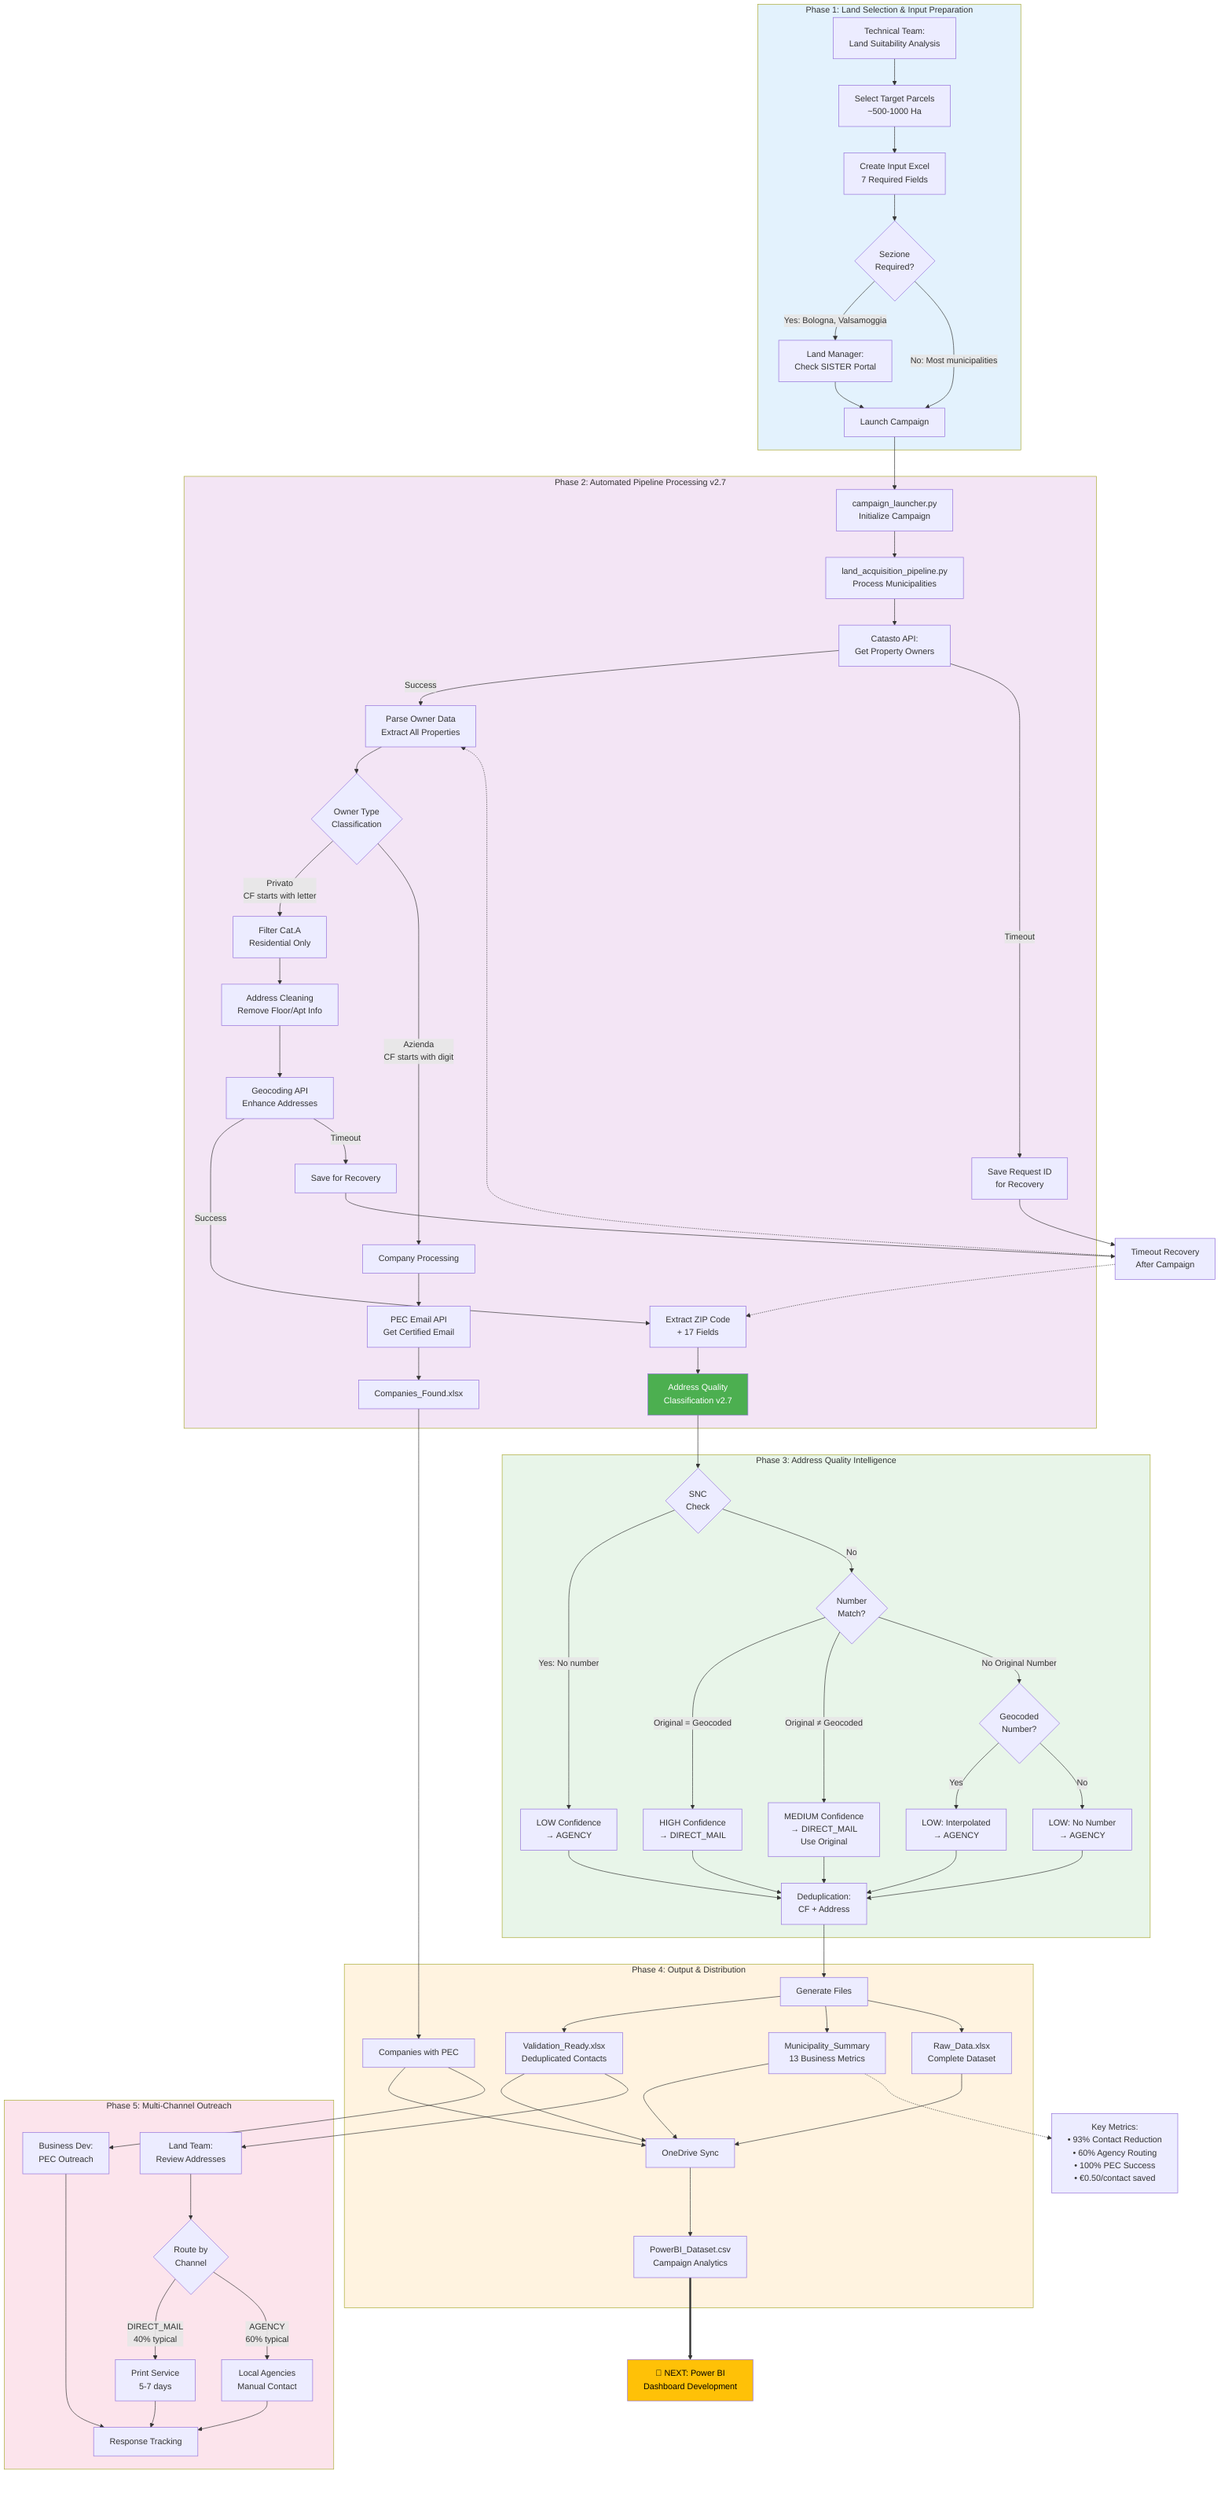 graph TB
    %% Phase 1: Input Preparation
    subgraph P1["Phase 1: Land Selection & Input Preparation"]
        A[Technical Team:<br/>Land Suitability Analysis] --> B[Select Target Parcels<br/>~500-1000 Ha]
        B --> C[Create Input Excel<br/>7 Required Fields]
        C --> D{Sezione<br/>Required?}
        D -->|Yes: Bologna, Valsamoggia| E[Land Manager:<br/>Check SISTER Portal]
        D -->|No: Most municipalities| F[Launch Campaign]
        E --> F
    end
    
    %% Phase 2: Data Acquisition & Processing
    subgraph P2["Phase 2: Automated Pipeline Processing v2.7"]
        F --> G[campaign_launcher.py<br/>Initialize Campaign]
        G --> H[land_acquisition_pipeline.py<br/>Process Municipalities]
        
        H --> I[Catasto API:<br/>Get Property Owners]
        I -->|Success| J[Parse Owner Data<br/>Extract All Properties]
        I -->|Timeout| T1[Save Request ID<br/>for Recovery]
        
        J --> K{Owner Type<br/>Classification}
        K -->|Privato<br/>CF starts with letter| L[Filter Cat.A<br/>Residential Only]
        K -->|Azienda<br/>CF starts with digit| M[Company Processing]
        
        L --> N[Address Cleaning<br/>Remove Floor/Apt Info]
        M --> O[PEC Email API<br/>Get Certified Email]
        
        N --> P[Geocoding API<br/>Enhance Addresses]
        P -->|Success| Q[Extract ZIP Code<br/>+ 17 Fields]
        P -->|Timeout| T2[Save for Recovery]
        
        Q --> R[Address Quality<br/>Classification v2.7]
        O --> S[Companies_Found.xlsx]
    end
    
    %% Phase 3: Quality Intelligence
    subgraph P3["Phase 3: Address Quality Intelligence"]
        R --> U1{SNC<br/>Check}
        U1 -->|Yes: No number| V1[LOW Confidence<br/>→ AGENCY]
        U1 -->|No| U2{Number<br/>Match?}
        
        U2 -->|Original = Geocoded| V2[HIGH Confidence<br/>→ DIRECT_MAIL]
        U2 -->|Original ≠ Geocoded| V3[MEDIUM Confidence<br/>→ DIRECT_MAIL<br/>Use Original]
        U2 -->|No Original Number| U3{Geocoded<br/>Number?}
        
        U3 -->|Yes| V4[LOW: Interpolated<br/>→ AGENCY]
        U3 -->|No| V5[LOW: No Number<br/>→ AGENCY]
        
        V1 --> W[Deduplication:<br/>CF + Address]
        V2 --> W
        V3 --> W
        V4 --> W
        V5 --> W
    end
    
    %% Phase 4: Output Generation
    subgraph P4["Phase 4: Output & Distribution"]
        W --> X[Generate Files]
        X --> Y1[Validation_Ready.xlsx<br/>Deduplicated Contacts]
        X --> Y2[Municipality_Summary<br/>13 Business Metrics]
        X --> Y3[Raw_Data.xlsx<br/>Complete Dataset]
        
        S --> Y4[Companies with PEC]
        
        Y1 --> Z1[OneDrive Sync]
        Y2 --> Z1
        Y3 --> Z1
        Y4 --> Z1
        
        Z1 --> Z2[PowerBI_Dataset.csv<br/>Campaign Analytics]
    end
    
    %% Phase 5: Team Execution
    subgraph P5["Phase 5: Multi-Channel Outreach"]
        Y1 --> AA[Land Team:<br/>Review Addresses]
        AA --> AB{Route by<br/>Channel}
        
        AB -->|DIRECT_MAIL<br/>40% typical| AC[Print Service<br/>5-7 days]
        AB -->|AGENCY<br/>60% typical| AD[Local Agencies<br/>Manual Contact]
        
        Y4 --> AE[Business Dev:<br/>PEC Outreach]
        
        AC --> AF[Response Tracking]
        AD --> AF
        AE --> AF
    end
    
    %% Recovery System
    T1 --> T3[Timeout Recovery<br/>After Campaign]
    T2 --> T3
    T3 -.-> J
    T3 -.-> Q
    
    %% Key Metrics
    Y2 -.-> M1[Key Metrics:<br/>• 93% Contact Reduction<br/>• 60% Agency Routing<br/>• 100% PEC Success<br/>• €0.50/contact saved]
    
    %% Next Priority
    Z2 ==> NP[🎯 NEXT: Power BI<br/>Dashboard Development]
    
    style P1 fill:#e3f2fd
    style P2 fill:#f3e5f5
    style P3 fill:#e8f5e9
    style P4 fill:#fff3e0
    style P5 fill:#fce4ec
    style R fill:#4caf50,color:#fff
    style NP fill:#ffc107,color:#000